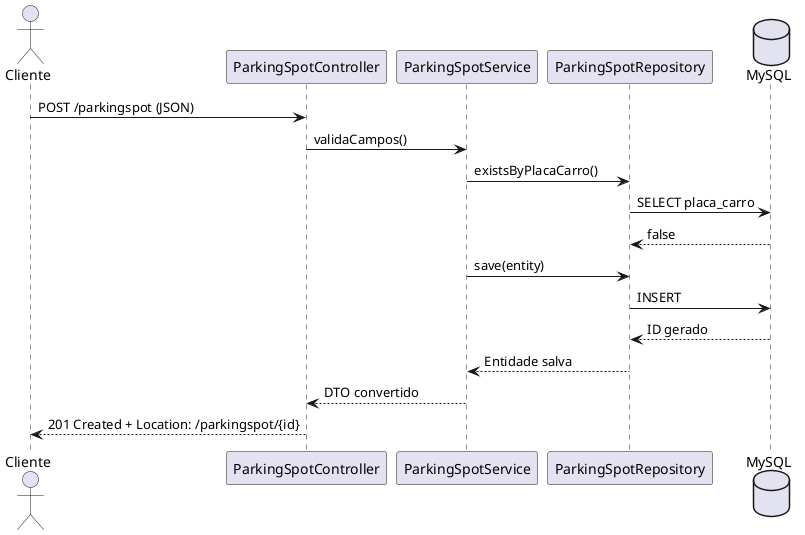 @startuml Fluxo POST /parkingspot
actor Cliente
participant "ParkingSpotController" as controller
participant "ParkingSpotService" as service
participant "ParkingSpotRepository" as repository
database "MySQL"

Cliente -> controller: POST /parkingspot (JSON)
controller -> service: validaCampos()
service -> repository: existsByPlacaCarro()
repository -> MySQL: SELECT placa_carro
MySQL --> repository: false
service -> repository: save(entity)
repository -> MySQL: INSERT
MySQL --> repository: ID gerado
repository --> service: Entidade salva
service --> controller: DTO convertido
controller --> Cliente: 201 Created + Location: /parkingspot/{id}
@enduml